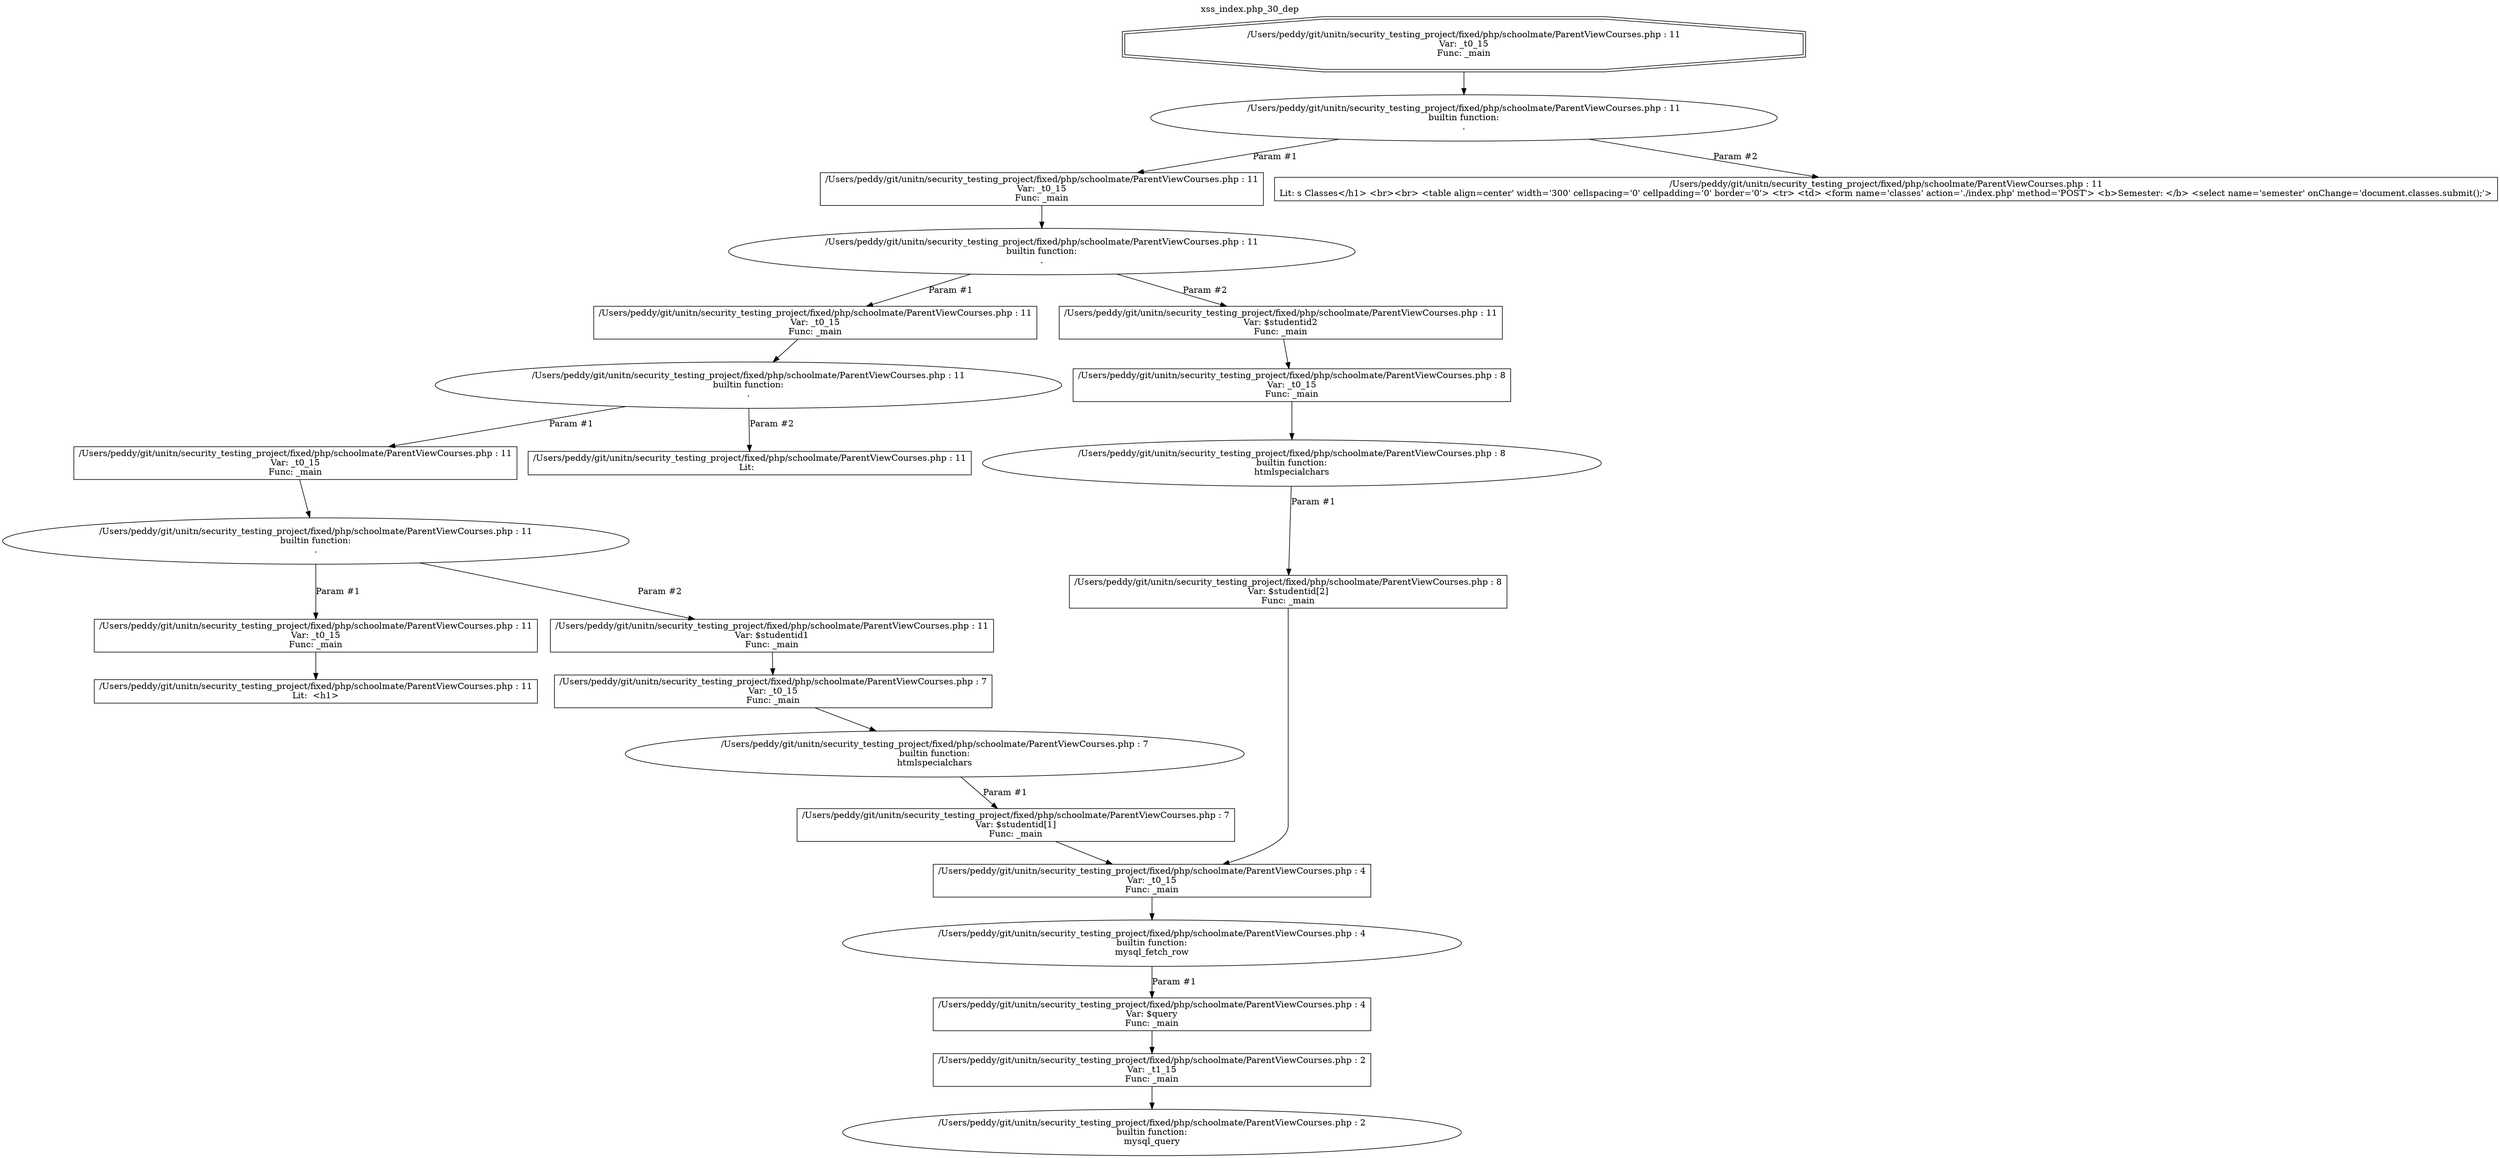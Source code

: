 digraph cfg {
  label="xss_index.php_30_dep";
  labelloc=t;
  n1 [shape=doubleoctagon, label="/Users/peddy/git/unitn/security_testing_project/fixed/php/schoolmate/ParentViewCourses.php : 11\nVar: _t0_15\nFunc: _main\n"];
  n2 [shape=ellipse, label="/Users/peddy/git/unitn/security_testing_project/fixed/php/schoolmate/ParentViewCourses.php : 11\nbuiltin function:\n.\n"];
  n3 [shape=box, label="/Users/peddy/git/unitn/security_testing_project/fixed/php/schoolmate/ParentViewCourses.php : 11\nVar: _t0_15\nFunc: _main\n"];
  n4 [shape=ellipse, label="/Users/peddy/git/unitn/security_testing_project/fixed/php/schoolmate/ParentViewCourses.php : 11\nbuiltin function:\n.\n"];
  n5 [shape=box, label="/Users/peddy/git/unitn/security_testing_project/fixed/php/schoolmate/ParentViewCourses.php : 11\nVar: _t0_15\nFunc: _main\n"];
  n6 [shape=ellipse, label="/Users/peddy/git/unitn/security_testing_project/fixed/php/schoolmate/ParentViewCourses.php : 11\nbuiltin function:\n.\n"];
  n7 [shape=box, label="/Users/peddy/git/unitn/security_testing_project/fixed/php/schoolmate/ParentViewCourses.php : 11\nVar: _t0_15\nFunc: _main\n"];
  n8 [shape=ellipse, label="/Users/peddy/git/unitn/security_testing_project/fixed/php/schoolmate/ParentViewCourses.php : 11\nbuiltin function:\n.\n"];
  n9 [shape=box, label="/Users/peddy/git/unitn/security_testing_project/fixed/php/schoolmate/ParentViewCourses.php : 11\nVar: _t0_15\nFunc: _main\n"];
  n10 [shape=box, label="/Users/peddy/git/unitn/security_testing_project/fixed/php/schoolmate/ParentViewCourses.php : 11\nLit:  <h1>\n"];
  n11 [shape=box, label="/Users/peddy/git/unitn/security_testing_project/fixed/php/schoolmate/ParentViewCourses.php : 11\nVar: $studentid1\nFunc: _main\n"];
  n12 [shape=box, label="/Users/peddy/git/unitn/security_testing_project/fixed/php/schoolmate/ParentViewCourses.php : 7\nVar: _t0_15\nFunc: _main\n"];
  n13 [shape=ellipse, label="/Users/peddy/git/unitn/security_testing_project/fixed/php/schoolmate/ParentViewCourses.php : 7\nbuiltin function:\nhtmlspecialchars\n"];
  n14 [shape=box, label="/Users/peddy/git/unitn/security_testing_project/fixed/php/schoolmate/ParentViewCourses.php : 7\nVar: $studentid[1]\nFunc: _main\n"];
  n15 [shape=box, label="/Users/peddy/git/unitn/security_testing_project/fixed/php/schoolmate/ParentViewCourses.php : 4\nVar: _t0_15\nFunc: _main\n"];
  n16 [shape=ellipse, label="/Users/peddy/git/unitn/security_testing_project/fixed/php/schoolmate/ParentViewCourses.php : 4\nbuiltin function:\nmysql_fetch_row\n"];
  n17 [shape=box, label="/Users/peddy/git/unitn/security_testing_project/fixed/php/schoolmate/ParentViewCourses.php : 4\nVar: $query\nFunc: _main\n"];
  n18 [shape=box, label="/Users/peddy/git/unitn/security_testing_project/fixed/php/schoolmate/ParentViewCourses.php : 2\nVar: _t1_15\nFunc: _main\n"];
  n19 [shape=ellipse, label="/Users/peddy/git/unitn/security_testing_project/fixed/php/schoolmate/ParentViewCourses.php : 2\nbuiltin function:\nmysql_query\n"];
  n20 [shape=box, label="/Users/peddy/git/unitn/security_testing_project/fixed/php/schoolmate/ParentViewCourses.php : 11\nLit:  \n"];
  n21 [shape=box, label="/Users/peddy/git/unitn/security_testing_project/fixed/php/schoolmate/ParentViewCourses.php : 11\nVar: $studentid2\nFunc: _main\n"];
  n22 [shape=box, label="/Users/peddy/git/unitn/security_testing_project/fixed/php/schoolmate/ParentViewCourses.php : 8\nVar: _t0_15\nFunc: _main\n"];
  n23 [shape=ellipse, label="/Users/peddy/git/unitn/security_testing_project/fixed/php/schoolmate/ParentViewCourses.php : 8\nbuiltin function:\nhtmlspecialchars\n"];
  n24 [shape=box, label="/Users/peddy/git/unitn/security_testing_project/fixed/php/schoolmate/ParentViewCourses.php : 8\nVar: $studentid[2]\nFunc: _main\n"];
  n25 [shape=box, label="/Users/peddy/git/unitn/security_testing_project/fixed/php/schoolmate/ParentViewCourses.php : 11\nLit: s Classes</h1> <br><br> <table align=center' width='300' cellspacing='0' cellpadding='0' border='0'> <tr> <td> <form name='classes' action='./index.php' method='POST'> <b>Semester: </b> <select name='semester' onChange='document.classes.submit();'>\n"];
  n1 -> n2;
  n3 -> n4;
  n5 -> n6;
  n7 -> n8;
  n9 -> n10;
  n8 -> n9[label="Param #1"];
  n8 -> n11[label="Param #2"];
  n12 -> n13;
  n15 -> n16;
  n18 -> n19;
  n17 -> n18;
  n16 -> n17[label="Param #1"];
  n14 -> n15;
  n13 -> n14[label="Param #1"];
  n11 -> n12;
  n6 -> n7[label="Param #1"];
  n6 -> n20[label="Param #2"];
  n4 -> n5[label="Param #1"];
  n4 -> n21[label="Param #2"];
  n22 -> n23;
  n24 -> n15;
  n23 -> n24[label="Param #1"];
  n21 -> n22;
  n2 -> n3[label="Param #1"];
  n2 -> n25[label="Param #2"];
}
